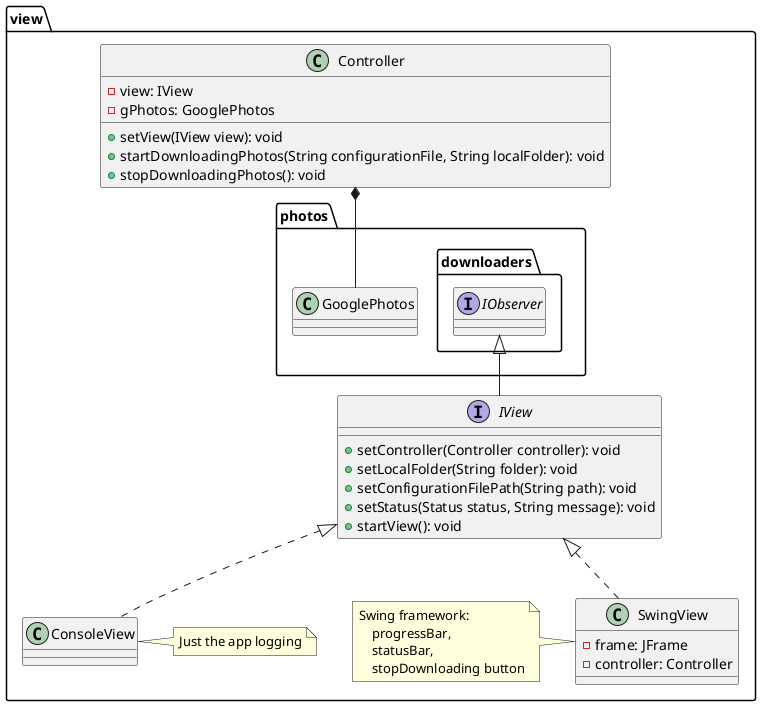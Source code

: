 @startuml

package view {

    interface IView extends photos.downloaders.IObserver {
        +setController(Controller controller): void
        +setLocalFolder(String folder): void
        +setConfigurationFilePath(String path): void
        +setStatus(Status status, String message): void
        +startView(): void
    }

    class Controller {
        - view: IView
        - gPhotos: GooglePhotos

        + setView(IView view): void
        + startDownloadingPhotos(String configurationFile, String localFolder): void
        + stopDownloadingPhotos(): void
    }

    Controller *-- photos.GooglePhotos

    class ConsoleView implements IView {
    }

    note right of ConsoleView
        Just the app logging
    end note

    class SwingView implements IView {
        - frame: JFrame
        - controller: Controller
    }

    note left of SwingView
        Swing framework:
            progressBar,
            statusBar,
            stopDownloading button
    end note

}

@enduml
